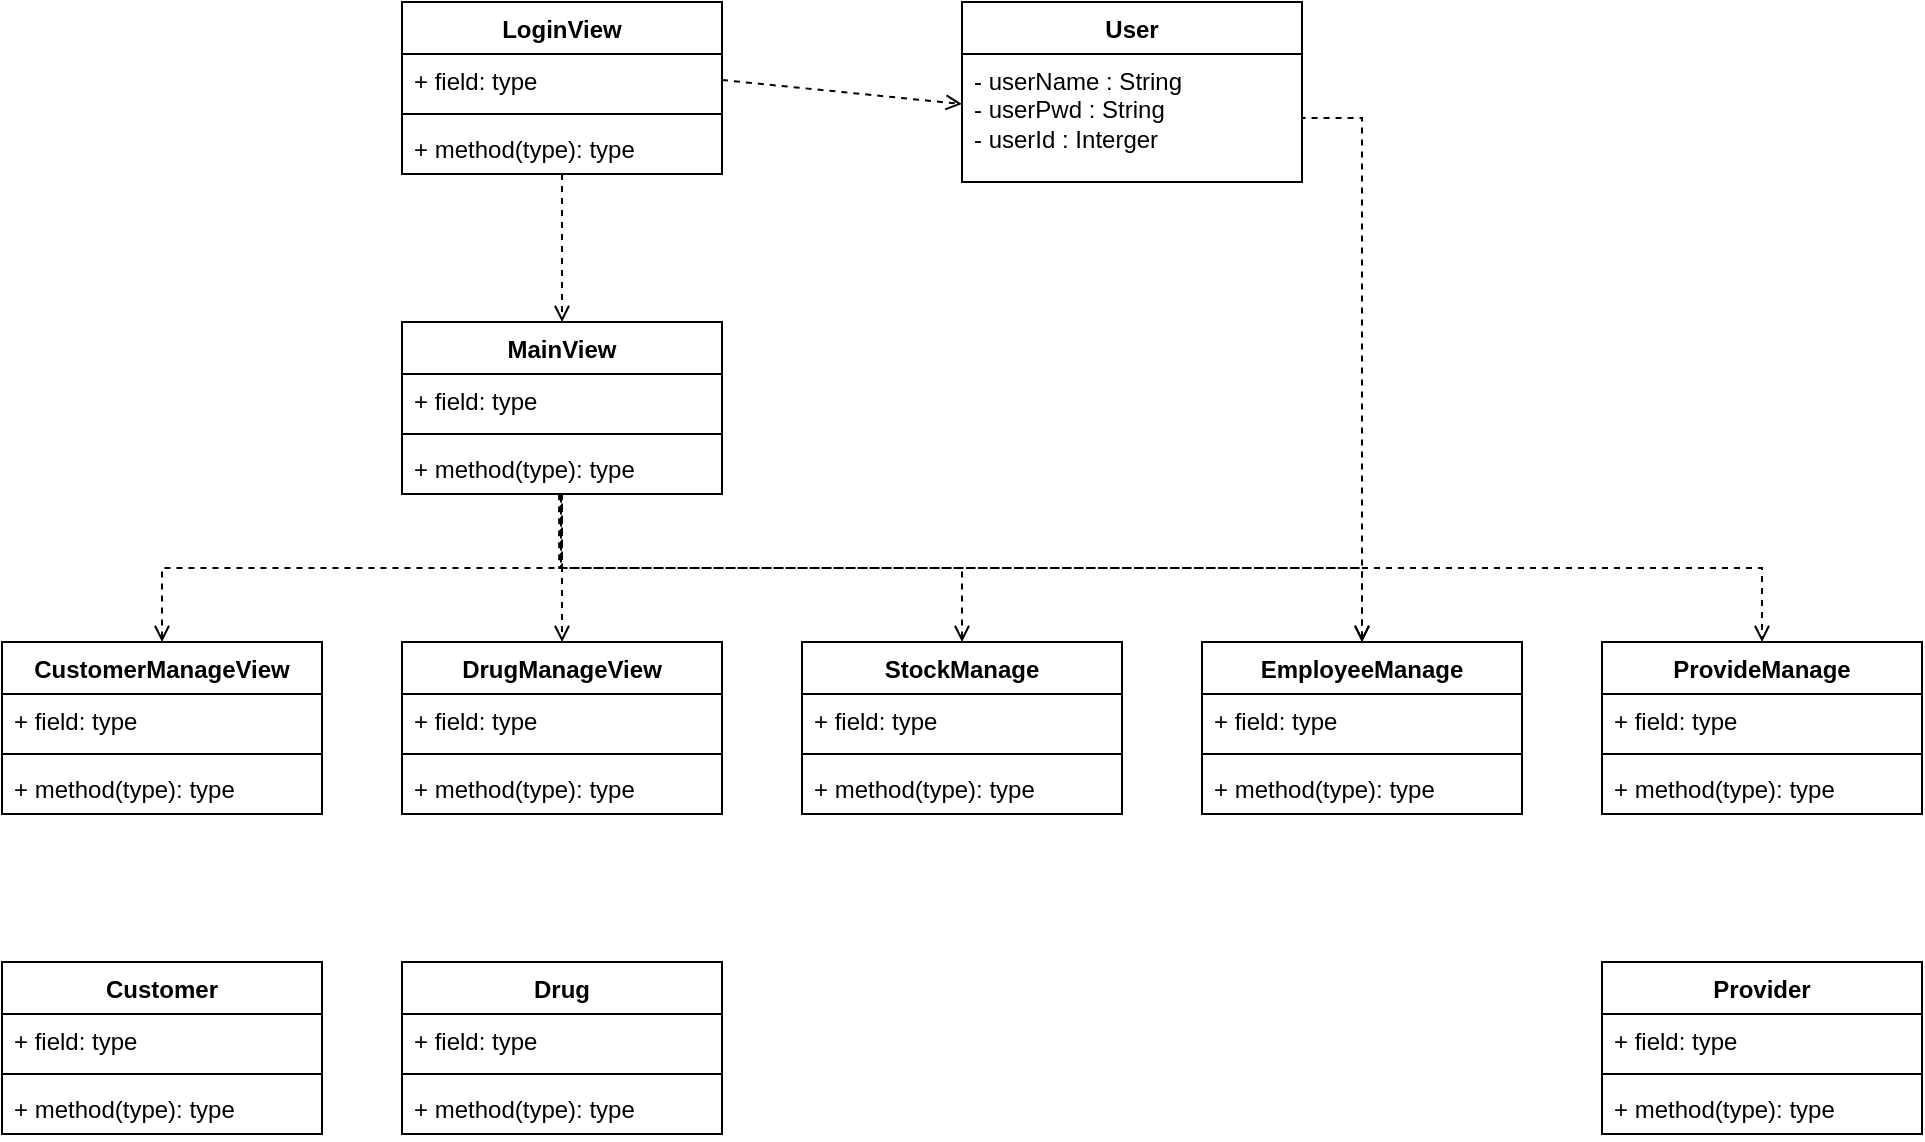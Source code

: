 <mxfile version="24.2.5" type="device">
  <diagram id="C5RBs43oDa-KdzZeNtuy" name="Page-1">
    <mxGraphModel dx="954" dy="566" grid="1" gridSize="10" guides="1" tooltips="1" connect="1" arrows="1" fold="1" page="1" pageScale="1" pageWidth="827" pageHeight="1169" background="none" math="0" shadow="0">
      <root>
        <mxCell id="WIyWlLk6GJQsqaUBKTNV-0" />
        <mxCell id="WIyWlLk6GJQsqaUBKTNV-1" parent="WIyWlLk6GJQsqaUBKTNV-0" />
        <mxCell id="LfOLaivFTI33H5cz80AA-0" value="User" style="swimlane;fontStyle=1;align=center;verticalAlign=top;childLayout=stackLayout;horizontal=1;startSize=26;horizontalStack=0;resizeParent=1;resizeParentMax=0;resizeLast=0;collapsible=1;marginBottom=0;whiteSpace=wrap;html=1;" vertex="1" parent="WIyWlLk6GJQsqaUBKTNV-1">
          <mxGeometry x="520" y="40" width="170" height="90" as="geometry">
            <mxRectangle x="110" y="90" width="70" height="30" as="alternateBounds" />
          </mxGeometry>
        </mxCell>
        <mxCell id="LfOLaivFTI33H5cz80AA-1" value="- userName : String&lt;div&gt;- userPwd : String&lt;/div&gt;&lt;div&gt;- userId : Interger&lt;/div&gt;" style="text;strokeColor=none;fillColor=none;align=left;verticalAlign=top;spacingLeft=4;spacingRight=4;overflow=hidden;rotatable=0;points=[[0,0.5],[1,0.5]];portConstraint=eastwest;whiteSpace=wrap;html=1;" vertex="1" parent="LfOLaivFTI33H5cz80AA-0">
          <mxGeometry y="26" width="170" height="64" as="geometry" />
        </mxCell>
        <mxCell id="LfOLaivFTI33H5cz80AA-14" style="edgeStyle=orthogonalEdgeStyle;rounded=0;orthogonalLoop=1;jettySize=auto;html=1;dashed=1;endArrow=open;endFill=0;entryX=0.5;entryY=0;entryDx=0;entryDy=0;" edge="1" parent="WIyWlLk6GJQsqaUBKTNV-1" source="LfOLaivFTI33H5cz80AA-5" target="LfOLaivFTI33H5cz80AA-15">
          <mxGeometry relative="1" as="geometry">
            <mxPoint x="410" y="210" as="targetPoint" />
          </mxGeometry>
        </mxCell>
        <mxCell id="LfOLaivFTI33H5cz80AA-5" value="LoginView" style="swimlane;fontStyle=1;align=center;verticalAlign=top;childLayout=stackLayout;horizontal=1;startSize=26;horizontalStack=0;resizeParent=1;resizeParentMax=0;resizeLast=0;collapsible=1;marginBottom=0;whiteSpace=wrap;html=1;" vertex="1" parent="WIyWlLk6GJQsqaUBKTNV-1">
          <mxGeometry x="240" y="40" width="160" height="86" as="geometry" />
        </mxCell>
        <mxCell id="LfOLaivFTI33H5cz80AA-6" value="+ field: type" style="text;strokeColor=none;fillColor=none;align=left;verticalAlign=top;spacingLeft=4;spacingRight=4;overflow=hidden;rotatable=0;points=[[0,0.5],[1,0.5]];portConstraint=eastwest;whiteSpace=wrap;html=1;" vertex="1" parent="LfOLaivFTI33H5cz80AA-5">
          <mxGeometry y="26" width="160" height="26" as="geometry" />
        </mxCell>
        <mxCell id="LfOLaivFTI33H5cz80AA-7" value="" style="line;strokeWidth=1;fillColor=none;align=left;verticalAlign=middle;spacingTop=-1;spacingLeft=3;spacingRight=3;rotatable=0;labelPosition=right;points=[];portConstraint=eastwest;strokeColor=inherit;" vertex="1" parent="LfOLaivFTI33H5cz80AA-5">
          <mxGeometry y="52" width="160" height="8" as="geometry" />
        </mxCell>
        <mxCell id="LfOLaivFTI33H5cz80AA-8" value="+ method(type): type" style="text;strokeColor=none;fillColor=none;align=left;verticalAlign=top;spacingLeft=4;spacingRight=4;overflow=hidden;rotatable=0;points=[[0,0.5],[1,0.5]];portConstraint=eastwest;whiteSpace=wrap;html=1;" vertex="1" parent="LfOLaivFTI33H5cz80AA-5">
          <mxGeometry y="60" width="160" height="26" as="geometry" />
        </mxCell>
        <mxCell id="LfOLaivFTI33H5cz80AA-36" style="edgeStyle=orthogonalEdgeStyle;rounded=0;orthogonalLoop=1;jettySize=auto;html=1;entryX=0.5;entryY=0;entryDx=0;entryDy=0;dashed=1;endArrow=open;endFill=0;" edge="1" parent="WIyWlLk6GJQsqaUBKTNV-1" source="LfOLaivFTI33H5cz80AA-15" target="LfOLaivFTI33H5cz80AA-23">
          <mxGeometry relative="1" as="geometry" />
        </mxCell>
        <mxCell id="LfOLaivFTI33H5cz80AA-45" style="edgeStyle=orthogonalEdgeStyle;rounded=0;orthogonalLoop=1;jettySize=auto;html=1;dashed=1;exitX=0.497;exitY=0.981;exitDx=0;exitDy=0;exitPerimeter=0;endArrow=open;endFill=0;" edge="1" parent="WIyWlLk6GJQsqaUBKTNV-1" source="LfOLaivFTI33H5cz80AA-18" target="LfOLaivFTI33H5cz80AA-41">
          <mxGeometry relative="1" as="geometry">
            <mxPoint x="890" y="210" as="sourcePoint" />
          </mxGeometry>
        </mxCell>
        <mxCell id="LfOLaivFTI33H5cz80AA-15" value="MainView" style="swimlane;fontStyle=1;align=center;verticalAlign=top;childLayout=stackLayout;horizontal=1;startSize=26;horizontalStack=0;resizeParent=1;resizeParentMax=0;resizeLast=0;collapsible=1;marginBottom=0;whiteSpace=wrap;html=1;" vertex="1" parent="WIyWlLk6GJQsqaUBKTNV-1">
          <mxGeometry x="240" y="200" width="160" height="86" as="geometry" />
        </mxCell>
        <mxCell id="LfOLaivFTI33H5cz80AA-16" value="+ field: type" style="text;strokeColor=none;fillColor=none;align=left;verticalAlign=top;spacingLeft=4;spacingRight=4;overflow=hidden;rotatable=0;points=[[0,0.5],[1,0.5]];portConstraint=eastwest;whiteSpace=wrap;html=1;" vertex="1" parent="LfOLaivFTI33H5cz80AA-15">
          <mxGeometry y="26" width="160" height="26" as="geometry" />
        </mxCell>
        <mxCell id="LfOLaivFTI33H5cz80AA-17" value="" style="line;strokeWidth=1;fillColor=none;align=left;verticalAlign=middle;spacingTop=-1;spacingLeft=3;spacingRight=3;rotatable=0;labelPosition=right;points=[];portConstraint=eastwest;strokeColor=inherit;" vertex="1" parent="LfOLaivFTI33H5cz80AA-15">
          <mxGeometry y="52" width="160" height="8" as="geometry" />
        </mxCell>
        <mxCell id="LfOLaivFTI33H5cz80AA-18" value="+ method(type): type" style="text;strokeColor=none;fillColor=none;align=left;verticalAlign=top;spacingLeft=4;spacingRight=4;overflow=hidden;rotatable=0;points=[[0,0.5],[1,0.5]];portConstraint=eastwest;whiteSpace=wrap;html=1;" vertex="1" parent="LfOLaivFTI33H5cz80AA-15">
          <mxGeometry y="60" width="160" height="26" as="geometry" />
        </mxCell>
        <mxCell id="LfOLaivFTI33H5cz80AA-19" value="CustomerManageView" style="swimlane;fontStyle=1;align=center;verticalAlign=top;childLayout=stackLayout;horizontal=1;startSize=26;horizontalStack=0;resizeParent=1;resizeParentMax=0;resizeLast=0;collapsible=1;marginBottom=0;whiteSpace=wrap;html=1;" vertex="1" parent="WIyWlLk6GJQsqaUBKTNV-1">
          <mxGeometry x="40" y="360" width="160" height="86" as="geometry" />
        </mxCell>
        <mxCell id="LfOLaivFTI33H5cz80AA-20" value="+ field: type" style="text;strokeColor=none;fillColor=none;align=left;verticalAlign=top;spacingLeft=4;spacingRight=4;overflow=hidden;rotatable=0;points=[[0,0.5],[1,0.5]];portConstraint=eastwest;whiteSpace=wrap;html=1;" vertex="1" parent="LfOLaivFTI33H5cz80AA-19">
          <mxGeometry y="26" width="160" height="26" as="geometry" />
        </mxCell>
        <mxCell id="LfOLaivFTI33H5cz80AA-21" value="" style="line;strokeWidth=1;fillColor=none;align=left;verticalAlign=middle;spacingTop=-1;spacingLeft=3;spacingRight=3;rotatable=0;labelPosition=right;points=[];portConstraint=eastwest;strokeColor=inherit;" vertex="1" parent="LfOLaivFTI33H5cz80AA-19">
          <mxGeometry y="52" width="160" height="8" as="geometry" />
        </mxCell>
        <mxCell id="LfOLaivFTI33H5cz80AA-22" value="+ method(type): type" style="text;strokeColor=none;fillColor=none;align=left;verticalAlign=top;spacingLeft=4;spacingRight=4;overflow=hidden;rotatable=0;points=[[0,0.5],[1,0.5]];portConstraint=eastwest;whiteSpace=wrap;html=1;" vertex="1" parent="LfOLaivFTI33H5cz80AA-19">
          <mxGeometry y="60" width="160" height="26" as="geometry" />
        </mxCell>
        <mxCell id="LfOLaivFTI33H5cz80AA-23" value="DrugManageView" style="swimlane;fontStyle=1;align=center;verticalAlign=top;childLayout=stackLayout;horizontal=1;startSize=26;horizontalStack=0;resizeParent=1;resizeParentMax=0;resizeLast=0;collapsible=1;marginBottom=0;whiteSpace=wrap;html=1;" vertex="1" parent="WIyWlLk6GJQsqaUBKTNV-1">
          <mxGeometry x="240" y="360" width="160" height="86" as="geometry" />
        </mxCell>
        <mxCell id="LfOLaivFTI33H5cz80AA-24" value="+ field: type" style="text;strokeColor=none;fillColor=none;align=left;verticalAlign=top;spacingLeft=4;spacingRight=4;overflow=hidden;rotatable=0;points=[[0,0.5],[1,0.5]];portConstraint=eastwest;whiteSpace=wrap;html=1;" vertex="1" parent="LfOLaivFTI33H5cz80AA-23">
          <mxGeometry y="26" width="160" height="26" as="geometry" />
        </mxCell>
        <mxCell id="LfOLaivFTI33H5cz80AA-25" value="" style="line;strokeWidth=1;fillColor=none;align=left;verticalAlign=middle;spacingTop=-1;spacingLeft=3;spacingRight=3;rotatable=0;labelPosition=right;points=[];portConstraint=eastwest;strokeColor=inherit;" vertex="1" parent="LfOLaivFTI33H5cz80AA-23">
          <mxGeometry y="52" width="160" height="8" as="geometry" />
        </mxCell>
        <mxCell id="LfOLaivFTI33H5cz80AA-26" value="+ method(type): type" style="text;strokeColor=none;fillColor=none;align=left;verticalAlign=top;spacingLeft=4;spacingRight=4;overflow=hidden;rotatable=0;points=[[0,0.5],[1,0.5]];portConstraint=eastwest;whiteSpace=wrap;html=1;" vertex="1" parent="LfOLaivFTI33H5cz80AA-23">
          <mxGeometry y="60" width="160" height="26" as="geometry" />
        </mxCell>
        <mxCell id="LfOLaivFTI33H5cz80AA-27" value="StockManage" style="swimlane;fontStyle=1;align=center;verticalAlign=top;childLayout=stackLayout;horizontal=1;startSize=26;horizontalStack=0;resizeParent=1;resizeParentMax=0;resizeLast=0;collapsible=1;marginBottom=0;whiteSpace=wrap;html=1;" vertex="1" parent="WIyWlLk6GJQsqaUBKTNV-1">
          <mxGeometry x="440" y="360" width="160" height="86" as="geometry" />
        </mxCell>
        <mxCell id="LfOLaivFTI33H5cz80AA-28" value="+ field: type" style="text;strokeColor=none;fillColor=none;align=left;verticalAlign=top;spacingLeft=4;spacingRight=4;overflow=hidden;rotatable=0;points=[[0,0.5],[1,0.5]];portConstraint=eastwest;whiteSpace=wrap;html=1;" vertex="1" parent="LfOLaivFTI33H5cz80AA-27">
          <mxGeometry y="26" width="160" height="26" as="geometry" />
        </mxCell>
        <mxCell id="LfOLaivFTI33H5cz80AA-29" value="" style="line;strokeWidth=1;fillColor=none;align=left;verticalAlign=middle;spacingTop=-1;spacingLeft=3;spacingRight=3;rotatable=0;labelPosition=right;points=[];portConstraint=eastwest;strokeColor=inherit;" vertex="1" parent="LfOLaivFTI33H5cz80AA-27">
          <mxGeometry y="52" width="160" height="8" as="geometry" />
        </mxCell>
        <mxCell id="LfOLaivFTI33H5cz80AA-30" value="+ method(type): type" style="text;strokeColor=none;fillColor=none;align=left;verticalAlign=top;spacingLeft=4;spacingRight=4;overflow=hidden;rotatable=0;points=[[0,0.5],[1,0.5]];portConstraint=eastwest;whiteSpace=wrap;html=1;" vertex="1" parent="LfOLaivFTI33H5cz80AA-27">
          <mxGeometry y="60" width="160" height="26" as="geometry" />
        </mxCell>
        <mxCell id="LfOLaivFTI33H5cz80AA-59" style="edgeStyle=orthogonalEdgeStyle;rounded=0;orthogonalLoop=1;jettySize=auto;html=1;entryX=1;entryY=0.5;entryDx=0;entryDy=0;endArrow=none;endFill=0;dashed=1;startArrow=open;startFill=0;" edge="1" parent="WIyWlLk6GJQsqaUBKTNV-1" source="LfOLaivFTI33H5cz80AA-31" target="LfOLaivFTI33H5cz80AA-1">
          <mxGeometry relative="1" as="geometry" />
        </mxCell>
        <mxCell id="LfOLaivFTI33H5cz80AA-31" value="EmployeeManage" style="swimlane;fontStyle=1;align=center;verticalAlign=top;childLayout=stackLayout;horizontal=1;startSize=26;horizontalStack=0;resizeParent=1;resizeParentMax=0;resizeLast=0;collapsible=1;marginBottom=0;whiteSpace=wrap;html=1;" vertex="1" parent="WIyWlLk6GJQsqaUBKTNV-1">
          <mxGeometry x="640" y="360" width="160" height="86" as="geometry" />
        </mxCell>
        <mxCell id="LfOLaivFTI33H5cz80AA-32" value="+ field: type" style="text;strokeColor=none;fillColor=none;align=left;verticalAlign=top;spacingLeft=4;spacingRight=4;overflow=hidden;rotatable=0;points=[[0,0.5],[1,0.5]];portConstraint=eastwest;whiteSpace=wrap;html=1;" vertex="1" parent="LfOLaivFTI33H5cz80AA-31">
          <mxGeometry y="26" width="160" height="26" as="geometry" />
        </mxCell>
        <mxCell id="LfOLaivFTI33H5cz80AA-33" value="" style="line;strokeWidth=1;fillColor=none;align=left;verticalAlign=middle;spacingTop=-1;spacingLeft=3;spacingRight=3;rotatable=0;labelPosition=right;points=[];portConstraint=eastwest;strokeColor=inherit;" vertex="1" parent="LfOLaivFTI33H5cz80AA-31">
          <mxGeometry y="52" width="160" height="8" as="geometry" />
        </mxCell>
        <mxCell id="LfOLaivFTI33H5cz80AA-34" value="+ method(type): type" style="text;strokeColor=none;fillColor=none;align=left;verticalAlign=top;spacingLeft=4;spacingRight=4;overflow=hidden;rotatable=0;points=[[0,0.5],[1,0.5]];portConstraint=eastwest;whiteSpace=wrap;html=1;" vertex="1" parent="LfOLaivFTI33H5cz80AA-31">
          <mxGeometry y="60" width="160" height="26" as="geometry" />
        </mxCell>
        <mxCell id="LfOLaivFTI33H5cz80AA-39" style="edgeStyle=orthogonalEdgeStyle;rounded=0;orthogonalLoop=1;jettySize=auto;html=1;exitX=0.5;exitY=0;exitDx=0;exitDy=0;entryX=0.5;entryY=1;entryDx=0;entryDy=0;entryPerimeter=0;startArrow=open;startFill=0;endArrow=none;endFill=0;dashed=1;" edge="1" parent="WIyWlLk6GJQsqaUBKTNV-1" source="LfOLaivFTI33H5cz80AA-19" target="LfOLaivFTI33H5cz80AA-18">
          <mxGeometry relative="1" as="geometry" />
        </mxCell>
        <mxCell id="LfOLaivFTI33H5cz80AA-40" style="edgeStyle=orthogonalEdgeStyle;rounded=0;orthogonalLoop=1;jettySize=auto;html=1;exitX=0.5;exitY=0;exitDx=0;exitDy=0;entryX=0.497;entryY=1.019;entryDx=0;entryDy=0;entryPerimeter=0;dashed=1;startArrow=open;startFill=0;endArrow=none;endFill=0;" edge="1" parent="WIyWlLk6GJQsqaUBKTNV-1" source="LfOLaivFTI33H5cz80AA-31" target="LfOLaivFTI33H5cz80AA-18">
          <mxGeometry relative="1" as="geometry" />
        </mxCell>
        <mxCell id="LfOLaivFTI33H5cz80AA-41" value="ProvideManage" style="swimlane;fontStyle=1;align=center;verticalAlign=top;childLayout=stackLayout;horizontal=1;startSize=26;horizontalStack=0;resizeParent=1;resizeParentMax=0;resizeLast=0;collapsible=1;marginBottom=0;whiteSpace=wrap;html=1;" vertex="1" parent="WIyWlLk6GJQsqaUBKTNV-1">
          <mxGeometry x="840" y="360" width="160" height="86" as="geometry" />
        </mxCell>
        <mxCell id="LfOLaivFTI33H5cz80AA-42" value="+ field: type" style="text;strokeColor=none;fillColor=none;align=left;verticalAlign=top;spacingLeft=4;spacingRight=4;overflow=hidden;rotatable=0;points=[[0,0.5],[1,0.5]];portConstraint=eastwest;whiteSpace=wrap;html=1;" vertex="1" parent="LfOLaivFTI33H5cz80AA-41">
          <mxGeometry y="26" width="160" height="26" as="geometry" />
        </mxCell>
        <mxCell id="LfOLaivFTI33H5cz80AA-43" value="" style="line;strokeWidth=1;fillColor=none;align=left;verticalAlign=middle;spacingTop=-1;spacingLeft=3;spacingRight=3;rotatable=0;labelPosition=right;points=[];portConstraint=eastwest;strokeColor=inherit;" vertex="1" parent="LfOLaivFTI33H5cz80AA-41">
          <mxGeometry y="52" width="160" height="8" as="geometry" />
        </mxCell>
        <mxCell id="LfOLaivFTI33H5cz80AA-44" value="+ method(type): type" style="text;strokeColor=none;fillColor=none;align=left;verticalAlign=top;spacingLeft=4;spacingRight=4;overflow=hidden;rotatable=0;points=[[0,0.5],[1,0.5]];portConstraint=eastwest;whiteSpace=wrap;html=1;" vertex="1" parent="LfOLaivFTI33H5cz80AA-41">
          <mxGeometry y="60" width="160" height="26" as="geometry" />
        </mxCell>
        <mxCell id="LfOLaivFTI33H5cz80AA-46" value="Drug" style="swimlane;fontStyle=1;align=center;verticalAlign=top;childLayout=stackLayout;horizontal=1;startSize=26;horizontalStack=0;resizeParent=1;resizeParentMax=0;resizeLast=0;collapsible=1;marginBottom=0;whiteSpace=wrap;html=1;" vertex="1" parent="WIyWlLk6GJQsqaUBKTNV-1">
          <mxGeometry x="240" y="520" width="160" height="86" as="geometry" />
        </mxCell>
        <mxCell id="LfOLaivFTI33H5cz80AA-47" value="+ field: type" style="text;strokeColor=none;fillColor=none;align=left;verticalAlign=top;spacingLeft=4;spacingRight=4;overflow=hidden;rotatable=0;points=[[0,0.5],[1,0.5]];portConstraint=eastwest;whiteSpace=wrap;html=1;" vertex="1" parent="LfOLaivFTI33H5cz80AA-46">
          <mxGeometry y="26" width="160" height="26" as="geometry" />
        </mxCell>
        <mxCell id="LfOLaivFTI33H5cz80AA-48" value="" style="line;strokeWidth=1;fillColor=none;align=left;verticalAlign=middle;spacingTop=-1;spacingLeft=3;spacingRight=3;rotatable=0;labelPosition=right;points=[];portConstraint=eastwest;strokeColor=inherit;" vertex="1" parent="LfOLaivFTI33H5cz80AA-46">
          <mxGeometry y="52" width="160" height="8" as="geometry" />
        </mxCell>
        <mxCell id="LfOLaivFTI33H5cz80AA-49" value="+ method(type): type" style="text;strokeColor=none;fillColor=none;align=left;verticalAlign=top;spacingLeft=4;spacingRight=4;overflow=hidden;rotatable=0;points=[[0,0.5],[1,0.5]];portConstraint=eastwest;whiteSpace=wrap;html=1;" vertex="1" parent="LfOLaivFTI33H5cz80AA-46">
          <mxGeometry y="60" width="160" height="26" as="geometry" />
        </mxCell>
        <mxCell id="LfOLaivFTI33H5cz80AA-50" value="Provider" style="swimlane;fontStyle=1;align=center;verticalAlign=top;childLayout=stackLayout;horizontal=1;startSize=26;horizontalStack=0;resizeParent=1;resizeParentMax=0;resizeLast=0;collapsible=1;marginBottom=0;whiteSpace=wrap;html=1;" vertex="1" parent="WIyWlLk6GJQsqaUBKTNV-1">
          <mxGeometry x="840" y="520" width="160" height="86" as="geometry" />
        </mxCell>
        <mxCell id="LfOLaivFTI33H5cz80AA-51" value="+ field: type" style="text;strokeColor=none;fillColor=none;align=left;verticalAlign=top;spacingLeft=4;spacingRight=4;overflow=hidden;rotatable=0;points=[[0,0.5],[1,0.5]];portConstraint=eastwest;whiteSpace=wrap;html=1;" vertex="1" parent="LfOLaivFTI33H5cz80AA-50">
          <mxGeometry y="26" width="160" height="26" as="geometry" />
        </mxCell>
        <mxCell id="LfOLaivFTI33H5cz80AA-52" value="" style="line;strokeWidth=1;fillColor=none;align=left;verticalAlign=middle;spacingTop=-1;spacingLeft=3;spacingRight=3;rotatable=0;labelPosition=right;points=[];portConstraint=eastwest;strokeColor=inherit;" vertex="1" parent="LfOLaivFTI33H5cz80AA-50">
          <mxGeometry y="52" width="160" height="8" as="geometry" />
        </mxCell>
        <mxCell id="LfOLaivFTI33H5cz80AA-53" value="+ method(type): type" style="text;strokeColor=none;fillColor=none;align=left;verticalAlign=top;spacingLeft=4;spacingRight=4;overflow=hidden;rotatable=0;points=[[0,0.5],[1,0.5]];portConstraint=eastwest;whiteSpace=wrap;html=1;" vertex="1" parent="LfOLaivFTI33H5cz80AA-50">
          <mxGeometry y="60" width="160" height="26" as="geometry" />
        </mxCell>
        <mxCell id="LfOLaivFTI33H5cz80AA-54" value="Customer" style="swimlane;fontStyle=1;align=center;verticalAlign=top;childLayout=stackLayout;horizontal=1;startSize=26;horizontalStack=0;resizeParent=1;resizeParentMax=0;resizeLast=0;collapsible=1;marginBottom=0;whiteSpace=wrap;html=1;" vertex="1" parent="WIyWlLk6GJQsqaUBKTNV-1">
          <mxGeometry x="40" y="520" width="160" height="86" as="geometry" />
        </mxCell>
        <mxCell id="LfOLaivFTI33H5cz80AA-55" value="+ field: type" style="text;strokeColor=none;fillColor=none;align=left;verticalAlign=top;spacingLeft=4;spacingRight=4;overflow=hidden;rotatable=0;points=[[0,0.5],[1,0.5]];portConstraint=eastwest;whiteSpace=wrap;html=1;" vertex="1" parent="LfOLaivFTI33H5cz80AA-54">
          <mxGeometry y="26" width="160" height="26" as="geometry" />
        </mxCell>
        <mxCell id="LfOLaivFTI33H5cz80AA-56" value="" style="line;strokeWidth=1;fillColor=none;align=left;verticalAlign=middle;spacingTop=-1;spacingLeft=3;spacingRight=3;rotatable=0;labelPosition=right;points=[];portConstraint=eastwest;strokeColor=inherit;" vertex="1" parent="LfOLaivFTI33H5cz80AA-54">
          <mxGeometry y="52" width="160" height="8" as="geometry" />
        </mxCell>
        <mxCell id="LfOLaivFTI33H5cz80AA-57" value="+ method(type): type" style="text;strokeColor=none;fillColor=none;align=left;verticalAlign=top;spacingLeft=4;spacingRight=4;overflow=hidden;rotatable=0;points=[[0,0.5],[1,0.5]];portConstraint=eastwest;whiteSpace=wrap;html=1;" vertex="1" parent="LfOLaivFTI33H5cz80AA-54">
          <mxGeometry y="60" width="160" height="26" as="geometry" />
        </mxCell>
        <mxCell id="LfOLaivFTI33H5cz80AA-58" style="rounded=0;orthogonalLoop=1;jettySize=auto;html=1;exitX=1;exitY=0.5;exitDx=0;exitDy=0;dashed=1;endArrow=open;endFill=0;entryX=0;entryY=0.391;entryDx=0;entryDy=0;entryPerimeter=0;" edge="1" parent="WIyWlLk6GJQsqaUBKTNV-1" source="LfOLaivFTI33H5cz80AA-6" target="LfOLaivFTI33H5cz80AA-1">
          <mxGeometry relative="1" as="geometry" />
        </mxCell>
        <mxCell id="LfOLaivFTI33H5cz80AA-60" style="edgeStyle=orthogonalEdgeStyle;rounded=0;orthogonalLoop=1;jettySize=auto;html=1;exitX=0.5;exitY=0;exitDx=0;exitDy=0;entryX=0.491;entryY=0.981;entryDx=0;entryDy=0;entryPerimeter=0;dashed=1;startArrow=open;startFill=0;endArrow=none;endFill=0;" edge="1" parent="WIyWlLk6GJQsqaUBKTNV-1" source="LfOLaivFTI33H5cz80AA-27" target="LfOLaivFTI33H5cz80AA-18">
          <mxGeometry relative="1" as="geometry" />
        </mxCell>
      </root>
    </mxGraphModel>
  </diagram>
</mxfile>
